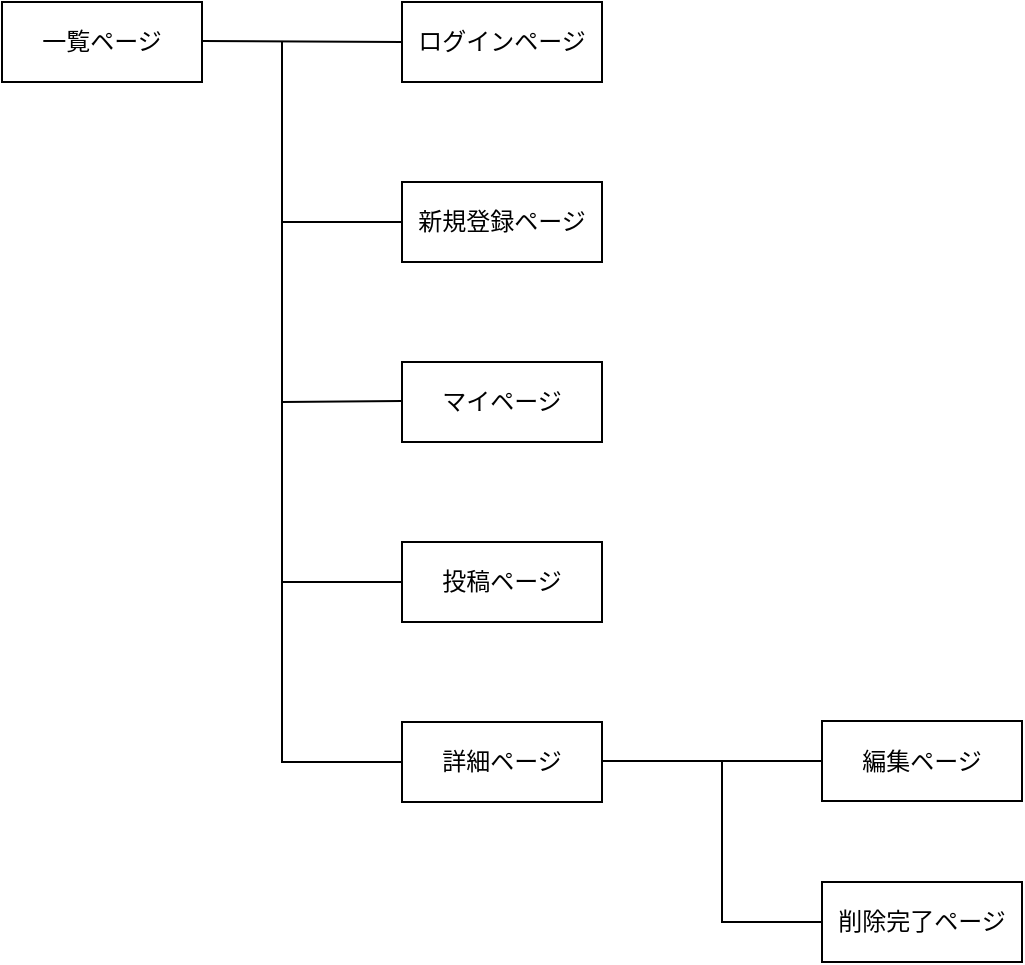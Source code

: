 <mxfile>
    <diagram id="LQlYonw_SRznVwVsQEUy" name="ページ1">
        <mxGraphModel dx="968" dy="680" grid="1" gridSize="10" guides="1" tooltips="1" connect="1" arrows="1" fold="1" page="1" pageScale="1" pageWidth="827" pageHeight="1169" math="0" shadow="0">
            <root>
                <mxCell id="0"/>
                <mxCell id="1" parent="0"/>
                <mxCell id="2" value="一覧ページ" style="whiteSpace=wrap;html=1;align=center;" vertex="1" parent="1">
                    <mxGeometry y="80" width="100" height="40" as="geometry"/>
                </mxCell>
                <mxCell id="3" value="ログインページ" style="whiteSpace=wrap;html=1;align=center;" vertex="1" parent="1">
                    <mxGeometry x="200" y="80" width="100" height="40" as="geometry"/>
                </mxCell>
                <mxCell id="9" value="" style="endArrow=none;html=1;rounded=0;" edge="1" parent="1" target="10">
                    <mxGeometry relative="1" as="geometry">
                        <mxPoint x="140" y="100" as="sourcePoint"/>
                        <mxPoint x="140" y="280" as="targetPoint"/>
                        <Array as="points">
                            <mxPoint x="140" y="190"/>
                        </Array>
                    </mxGeometry>
                </mxCell>
                <mxCell id="10" value="新規登録ページ" style="whiteSpace=wrap;html=1;align=center;" vertex="1" parent="1">
                    <mxGeometry x="200" y="170" width="100" height="40" as="geometry"/>
                </mxCell>
                <mxCell id="11" value="マイページ" style="whiteSpace=wrap;html=1;align=center;" vertex="1" parent="1">
                    <mxGeometry x="200" y="260" width="100" height="40" as="geometry"/>
                </mxCell>
                <mxCell id="12" value="" style="endArrow=none;html=1;rounded=0;" edge="1" parent="1">
                    <mxGeometry relative="1" as="geometry">
                        <mxPoint x="140" y="190" as="sourcePoint"/>
                        <mxPoint x="200" y="279.5" as="targetPoint"/>
                        <Array as="points">
                            <mxPoint x="140" y="280"/>
                        </Array>
                    </mxGeometry>
                </mxCell>
                <mxCell id="13" value="" style="endArrow=none;html=1;rounded=0;" edge="1" parent="1" target="14">
                    <mxGeometry relative="1" as="geometry">
                        <mxPoint x="140" y="280" as="sourcePoint"/>
                        <mxPoint x="180" y="370" as="targetPoint"/>
                        <Array as="points">
                            <mxPoint x="140" y="370"/>
                        </Array>
                    </mxGeometry>
                </mxCell>
                <mxCell id="14" value="投稿ページ" style="whiteSpace=wrap;html=1;align=center;" vertex="1" parent="1">
                    <mxGeometry x="200" y="350" width="100" height="40" as="geometry"/>
                </mxCell>
                <mxCell id="15" value="" style="endArrow=none;html=1;rounded=0;" edge="1" parent="1" target="16">
                    <mxGeometry relative="1" as="geometry">
                        <mxPoint x="140" y="370" as="sourcePoint"/>
                        <mxPoint x="180" y="460" as="targetPoint"/>
                        <Array as="points">
                            <mxPoint x="140" y="460"/>
                        </Array>
                    </mxGeometry>
                </mxCell>
                <mxCell id="16" value="詳細ページ" style="whiteSpace=wrap;html=1;align=center;" vertex="1" parent="1">
                    <mxGeometry x="200" y="440" width="100" height="40" as="geometry"/>
                </mxCell>
                <mxCell id="17" value="" style="endArrow=none;html=1;rounded=0;" edge="1" parent="1" target="18">
                    <mxGeometry relative="1" as="geometry">
                        <mxPoint x="300" y="459.5" as="sourcePoint"/>
                        <mxPoint x="460" y="459.5" as="targetPoint"/>
                    </mxGeometry>
                </mxCell>
                <mxCell id="18" value="編集ページ" style="whiteSpace=wrap;html=1;align=center;" vertex="1" parent="1">
                    <mxGeometry x="410" y="439.5" width="100" height="40" as="geometry"/>
                </mxCell>
                <mxCell id="19" value="" style="endArrow=none;html=1;rounded=0;" edge="1" parent="1" target="20">
                    <mxGeometry relative="1" as="geometry">
                        <mxPoint x="360" y="460" as="sourcePoint"/>
                        <mxPoint x="390" y="540" as="targetPoint"/>
                        <Array as="points">
                            <mxPoint x="360" y="540"/>
                        </Array>
                    </mxGeometry>
                </mxCell>
                <mxCell id="20" value="削除完了ページ" style="whiteSpace=wrap;html=1;align=center;" vertex="1" parent="1">
                    <mxGeometry x="410" y="520" width="100" height="40" as="geometry"/>
                </mxCell>
                <mxCell id="21" value="" style="endArrow=none;html=1;rounded=0;" edge="1" parent="1">
                    <mxGeometry relative="1" as="geometry">
                        <mxPoint x="100" y="99.5" as="sourcePoint"/>
                        <mxPoint x="200" y="100" as="targetPoint"/>
                    </mxGeometry>
                </mxCell>
            </root>
        </mxGraphModel>
    </diagram>
</mxfile>